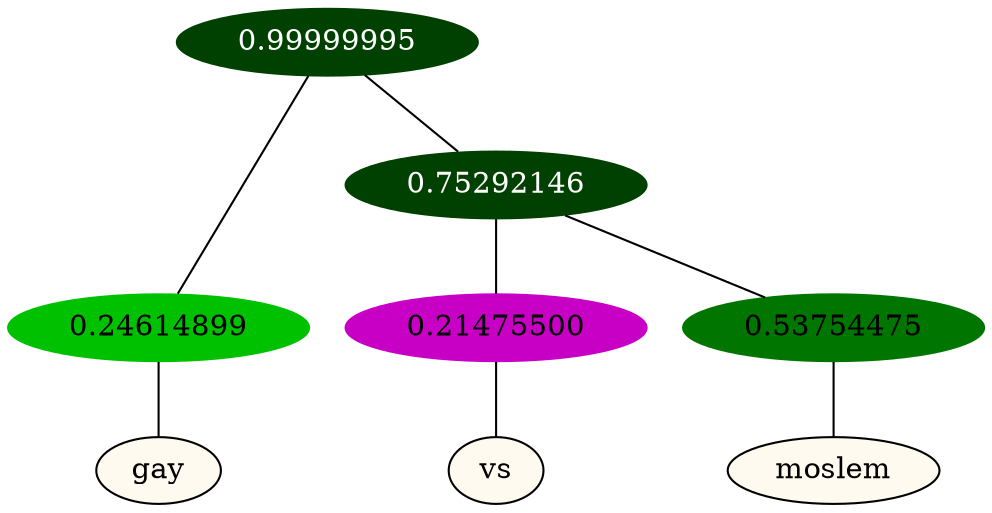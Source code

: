 graph {
	node [format=png height=0.15 nodesep=0.001 ordering=out overlap=prism overlap_scaling=0.01 ranksep=0.001 ratio=0.2 style=filled width=0.15]
	{
		rank=same
		a_w_1 [label=gay color=black fillcolor=floralwhite style="filled,solid"]
		a_w_3 [label=vs color=black fillcolor=floralwhite style="filled,solid"]
		a_w_4 [label=moslem color=black fillcolor=floralwhite style="filled,solid"]
	}
	a_n_1 -- a_w_1
	a_n_3 -- a_w_3
	a_n_4 -- a_w_4
	{
		rank=same
		a_n_1 [label=0.24614899 color="0.334 1.000 0.754" fontcolor=black]
		a_n_3 [label=0.21475500 color="0.835 1.000 0.785" fontcolor=black]
		a_n_4 [label=0.53754475 color="0.334 1.000 0.462" fontcolor=black]
	}
	a_n_0 [label=0.99999995 color="0.334 1.000 0.250" fontcolor=grey99]
	a_n_0 -- a_n_1
	a_n_2 [label=0.75292146 color="0.334 1.000 0.250" fontcolor=grey99]
	a_n_0 -- a_n_2
	a_n_2 -- a_n_3
	a_n_2 -- a_n_4
}
